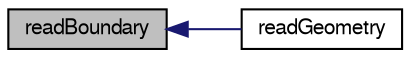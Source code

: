 digraph "readBoundary"
{
  bgcolor="transparent";
  edge [fontname="FreeSans",fontsize="10",labelfontname="FreeSans",labelfontsize="10"];
  node [fontname="FreeSans",fontsize="10",shape=record];
  rankdir="LR";
  Node614 [label="readBoundary",height=0.2,width=0.4,color="black", fillcolor="grey75", style="filled", fontcolor="black"];
  Node614 -> Node615 [dir="back",color="midnightblue",fontsize="10",style="solid",fontname="FreeSans"];
  Node615 [label="readGeometry",height=0.2,width=0.4,color="black",URL="$a21334.html#a90083fbdf90aae15592149e61ec55174",tooltip="Read the mesh from the file(s) "];
}
